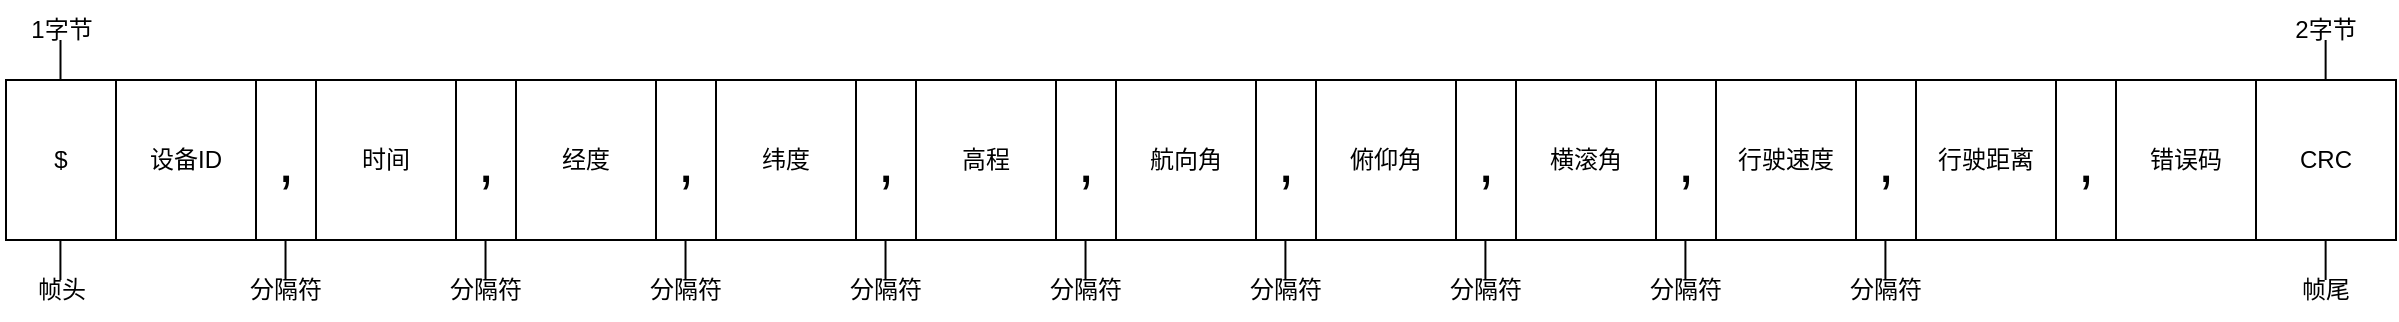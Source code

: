 <mxfile version="24.6.4" type="github">
  <diagram name="第 1 页" id="h4iiI1h9H1woldRgEM1Y">
    <mxGraphModel dx="1764" dy="1140" grid="1" gridSize="10" guides="1" tooltips="1" connect="1" arrows="1" fold="1" page="1" pageScale="1" pageWidth="1654" pageHeight="1169" math="0" shadow="0">
      <root>
        <mxCell id="0" />
        <mxCell id="1" parent="0" />
        <mxCell id="Qd0CcySC9wJVUX0zvVi2-1" value="" style="rounded=0;whiteSpace=wrap;html=1;" vertex="1" parent="1">
          <mxGeometry x="25" y="280" width="1195" height="80" as="geometry" />
        </mxCell>
        <mxCell id="Qd0CcySC9wJVUX0zvVi2-2" value="$" style="rounded=0;whiteSpace=wrap;html=1;" vertex="1" parent="1">
          <mxGeometry x="25" y="280" width="55" height="80" as="geometry" />
        </mxCell>
        <mxCell id="Qd0CcySC9wJVUX0zvVi2-3" value="设备ID" style="rounded=0;whiteSpace=wrap;html=1;" vertex="1" parent="1">
          <mxGeometry x="80" y="280" width="70" height="80" as="geometry" />
        </mxCell>
        <mxCell id="Qd0CcySC9wJVUX0zvVi2-5" value="&lt;font style=&quot;font-size: 30px;&quot;&gt;,&lt;/font&gt;" style="rounded=0;whiteSpace=wrap;html=1;" vertex="1" parent="1">
          <mxGeometry x="150" y="280" width="30" height="80" as="geometry" />
        </mxCell>
        <mxCell id="Qd0CcySC9wJVUX0zvVi2-7" value="时间" style="rounded=0;whiteSpace=wrap;html=1;" vertex="1" parent="1">
          <mxGeometry x="180" y="280" width="70" height="80" as="geometry" />
        </mxCell>
        <mxCell id="Qd0CcySC9wJVUX0zvVi2-8" value="经度" style="rounded=0;whiteSpace=wrap;html=1;" vertex="1" parent="1">
          <mxGeometry x="280" y="280" width="70" height="80" as="geometry" />
        </mxCell>
        <mxCell id="Qd0CcySC9wJVUX0zvVi2-9" value="&lt;font style=&quot;font-size: 30px;&quot;&gt;,&lt;/font&gt;" style="rounded=0;whiteSpace=wrap;html=1;" vertex="1" parent="1">
          <mxGeometry x="250" y="280" width="30" height="80" as="geometry" />
        </mxCell>
        <mxCell id="Qd0CcySC9wJVUX0zvVi2-10" value="&lt;font style=&quot;font-size: 30px;&quot;&gt;,&lt;/font&gt;" style="rounded=0;whiteSpace=wrap;html=1;" vertex="1" parent="1">
          <mxGeometry x="350" y="280" width="30" height="80" as="geometry" />
        </mxCell>
        <mxCell id="Qd0CcySC9wJVUX0zvVi2-11" value="纬度" style="rounded=0;whiteSpace=wrap;html=1;" vertex="1" parent="1">
          <mxGeometry x="380" y="280" width="70" height="80" as="geometry" />
        </mxCell>
        <mxCell id="Qd0CcySC9wJVUX0zvVi2-12" value="&lt;font style=&quot;font-size: 30px;&quot;&gt;,&lt;/font&gt;" style="rounded=0;whiteSpace=wrap;html=1;" vertex="1" parent="1">
          <mxGeometry x="450" y="280" width="30" height="80" as="geometry" />
        </mxCell>
        <mxCell id="Qd0CcySC9wJVUX0zvVi2-13" value="高程" style="rounded=0;whiteSpace=wrap;html=1;" vertex="1" parent="1">
          <mxGeometry x="480" y="280" width="70" height="80" as="geometry" />
        </mxCell>
        <mxCell id="Qd0CcySC9wJVUX0zvVi2-14" value="&lt;font style=&quot;font-size: 30px;&quot;&gt;,&lt;/font&gt;" style="rounded=0;whiteSpace=wrap;html=1;" vertex="1" parent="1">
          <mxGeometry x="550" y="280" width="30" height="80" as="geometry" />
        </mxCell>
        <mxCell id="Qd0CcySC9wJVUX0zvVi2-15" value="航向角" style="rounded=0;whiteSpace=wrap;html=1;" vertex="1" parent="1">
          <mxGeometry x="580" y="280" width="70" height="80" as="geometry" />
        </mxCell>
        <mxCell id="Qd0CcySC9wJVUX0zvVi2-16" value="&lt;font style=&quot;font-size: 30px;&quot;&gt;,&lt;/font&gt;" style="rounded=0;whiteSpace=wrap;html=1;" vertex="1" parent="1">
          <mxGeometry x="650" y="280" width="30" height="80" as="geometry" />
        </mxCell>
        <mxCell id="Qd0CcySC9wJVUX0zvVi2-17" value="俯仰角" style="rounded=0;whiteSpace=wrap;html=1;" vertex="1" parent="1">
          <mxGeometry x="680" y="280" width="70" height="80" as="geometry" />
        </mxCell>
        <mxCell id="Qd0CcySC9wJVUX0zvVi2-18" value="横滚角" style="rounded=0;whiteSpace=wrap;html=1;" vertex="1" parent="1">
          <mxGeometry x="780" y="280" width="70" height="80" as="geometry" />
        </mxCell>
        <mxCell id="Qd0CcySC9wJVUX0zvVi2-19" value="&lt;font style=&quot;font-size: 30px;&quot;&gt;,&lt;/font&gt;" style="rounded=0;whiteSpace=wrap;html=1;" vertex="1" parent="1">
          <mxGeometry x="750" y="280" width="30" height="80" as="geometry" />
        </mxCell>
        <mxCell id="Qd0CcySC9wJVUX0zvVi2-20" value="&lt;font style=&quot;font-size: 30px;&quot;&gt;,&lt;/font&gt;" style="rounded=0;whiteSpace=wrap;html=1;" vertex="1" parent="1">
          <mxGeometry x="850" y="280" width="30" height="80" as="geometry" />
        </mxCell>
        <mxCell id="Qd0CcySC9wJVUX0zvVi2-21" value="行驶速度" style="rounded=0;whiteSpace=wrap;html=1;" vertex="1" parent="1">
          <mxGeometry x="880" y="280" width="70" height="80" as="geometry" />
        </mxCell>
        <mxCell id="Qd0CcySC9wJVUX0zvVi2-22" value="&lt;font style=&quot;font-size: 30px;&quot;&gt;,&lt;/font&gt;" style="rounded=0;whiteSpace=wrap;html=1;" vertex="1" parent="1">
          <mxGeometry x="950" y="280" width="30" height="80" as="geometry" />
        </mxCell>
        <mxCell id="Qd0CcySC9wJVUX0zvVi2-24" value="错误码" style="rounded=0;whiteSpace=wrap;html=1;" vertex="1" parent="1">
          <mxGeometry x="1080" y="280" width="70" height="80" as="geometry" />
        </mxCell>
        <mxCell id="Qd0CcySC9wJVUX0zvVi2-25" value="CRC" style="rounded=0;whiteSpace=wrap;html=1;" vertex="1" parent="1">
          <mxGeometry x="1150" y="280" width="70" height="80" as="geometry" />
        </mxCell>
        <mxCell id="Qd0CcySC9wJVUX0zvVi2-26" value="" style="endArrow=none;html=1;rounded=0;" edge="1" parent="1">
          <mxGeometry width="50" height="50" relative="1" as="geometry">
            <mxPoint x="52.25" y="260" as="sourcePoint" />
            <mxPoint x="52.25" y="280" as="targetPoint" />
          </mxGeometry>
        </mxCell>
        <mxCell id="Qd0CcySC9wJVUX0zvVi2-28" value="" style="endArrow=none;html=1;rounded=0;" edge="1" parent="1">
          <mxGeometry width="50" height="50" relative="1" as="geometry">
            <mxPoint x="52.21" y="360" as="sourcePoint" />
            <mxPoint x="52.21" y="380" as="targetPoint" />
          </mxGeometry>
        </mxCell>
        <mxCell id="Qd0CcySC9wJVUX0zvVi2-31" value="" style="endArrow=none;html=1;rounded=0;" edge="1" parent="1">
          <mxGeometry width="50" height="50" relative="1" as="geometry">
            <mxPoint x="164.76" y="360" as="sourcePoint" />
            <mxPoint x="164.76" y="380" as="targetPoint" />
          </mxGeometry>
        </mxCell>
        <mxCell id="Qd0CcySC9wJVUX0zvVi2-32" value="" style="endArrow=none;html=1;rounded=0;" edge="1" parent="1">
          <mxGeometry width="50" height="50" relative="1" as="geometry">
            <mxPoint x="264.76" y="360" as="sourcePoint" />
            <mxPoint x="264.76" y="380" as="targetPoint" />
          </mxGeometry>
        </mxCell>
        <mxCell id="Qd0CcySC9wJVUX0zvVi2-33" value="" style="endArrow=none;html=1;rounded=0;" edge="1" parent="1">
          <mxGeometry width="50" height="50" relative="1" as="geometry">
            <mxPoint x="364.76" y="360" as="sourcePoint" />
            <mxPoint x="364.76" y="380" as="targetPoint" />
          </mxGeometry>
        </mxCell>
        <mxCell id="Qd0CcySC9wJVUX0zvVi2-34" value="" style="endArrow=none;html=1;rounded=0;" edge="1" parent="1">
          <mxGeometry width="50" height="50" relative="1" as="geometry">
            <mxPoint x="464.76" y="360" as="sourcePoint" />
            <mxPoint x="464.76" y="380" as="targetPoint" />
          </mxGeometry>
        </mxCell>
        <mxCell id="Qd0CcySC9wJVUX0zvVi2-35" value="" style="endArrow=none;html=1;rounded=0;" edge="1" parent="1">
          <mxGeometry width="50" height="50" relative="1" as="geometry">
            <mxPoint x="564.76" y="360" as="sourcePoint" />
            <mxPoint x="564.76" y="380" as="targetPoint" />
          </mxGeometry>
        </mxCell>
        <mxCell id="Qd0CcySC9wJVUX0zvVi2-36" value="" style="endArrow=none;html=1;rounded=0;" edge="1" parent="1">
          <mxGeometry width="50" height="50" relative="1" as="geometry">
            <mxPoint x="664.71" y="360" as="sourcePoint" />
            <mxPoint x="664.71" y="380" as="targetPoint" />
          </mxGeometry>
        </mxCell>
        <mxCell id="Qd0CcySC9wJVUX0zvVi2-37" value="" style="endArrow=none;html=1;rounded=0;" edge="1" parent="1">
          <mxGeometry width="50" height="50" relative="1" as="geometry">
            <mxPoint x="764.71" y="360" as="sourcePoint" />
            <mxPoint x="764.71" y="380" as="targetPoint" />
          </mxGeometry>
        </mxCell>
        <mxCell id="Qd0CcySC9wJVUX0zvVi2-38" value="" style="endArrow=none;html=1;rounded=0;" edge="1" parent="1">
          <mxGeometry width="50" height="50" relative="1" as="geometry">
            <mxPoint x="864.71" y="360" as="sourcePoint" />
            <mxPoint x="864.71" y="380" as="targetPoint" />
          </mxGeometry>
        </mxCell>
        <mxCell id="Qd0CcySC9wJVUX0zvVi2-39" value="" style="endArrow=none;html=1;rounded=0;" edge="1" parent="1">
          <mxGeometry width="50" height="50" relative="1" as="geometry">
            <mxPoint x="964.71" y="360" as="sourcePoint" />
            <mxPoint x="964.71" y="380" as="targetPoint" />
          </mxGeometry>
        </mxCell>
        <mxCell id="Qd0CcySC9wJVUX0zvVi2-40" value="帧头" style="text;html=1;align=center;verticalAlign=middle;whiteSpace=wrap;rounded=0;" vertex="1" parent="1">
          <mxGeometry x="22.5" y="370" width="60" height="30" as="geometry" />
        </mxCell>
        <mxCell id="Qd0CcySC9wJVUX0zvVi2-42" value="分隔符" style="text;html=1;align=center;verticalAlign=middle;whiteSpace=wrap;rounded=0;" vertex="1" parent="1">
          <mxGeometry x="135" y="370" width="60" height="30" as="geometry" />
        </mxCell>
        <mxCell id="Qd0CcySC9wJVUX0zvVi2-43" value="分隔符" style="text;html=1;align=center;verticalAlign=middle;whiteSpace=wrap;rounded=0;" vertex="1" parent="1">
          <mxGeometry x="235" y="370" width="60" height="30" as="geometry" />
        </mxCell>
        <mxCell id="Qd0CcySC9wJVUX0zvVi2-44" value="分隔符" style="text;html=1;align=center;verticalAlign=middle;whiteSpace=wrap;rounded=0;" vertex="1" parent="1">
          <mxGeometry x="335" y="370" width="60" height="30" as="geometry" />
        </mxCell>
        <mxCell id="Qd0CcySC9wJVUX0zvVi2-45" value="分隔符" style="text;html=1;align=center;verticalAlign=middle;whiteSpace=wrap;rounded=0;" vertex="1" parent="1">
          <mxGeometry x="435" y="370" width="60" height="30" as="geometry" />
        </mxCell>
        <mxCell id="Qd0CcySC9wJVUX0zvVi2-46" value="分隔符" style="text;html=1;align=center;verticalAlign=middle;whiteSpace=wrap;rounded=0;" vertex="1" parent="1">
          <mxGeometry x="535" y="370" width="60" height="30" as="geometry" />
        </mxCell>
        <mxCell id="Qd0CcySC9wJVUX0zvVi2-47" value="分隔符" style="text;html=1;align=center;verticalAlign=middle;whiteSpace=wrap;rounded=0;" vertex="1" parent="1">
          <mxGeometry x="635" y="370" width="60" height="30" as="geometry" />
        </mxCell>
        <mxCell id="Qd0CcySC9wJVUX0zvVi2-48" value="分隔符" style="text;html=1;align=center;verticalAlign=middle;whiteSpace=wrap;rounded=0;" vertex="1" parent="1">
          <mxGeometry x="735" y="370" width="60" height="30" as="geometry" />
        </mxCell>
        <mxCell id="Qd0CcySC9wJVUX0zvVi2-49" value="分隔符" style="text;html=1;align=center;verticalAlign=middle;whiteSpace=wrap;rounded=0;" vertex="1" parent="1">
          <mxGeometry x="835" y="370" width="60" height="30" as="geometry" />
        </mxCell>
        <mxCell id="Qd0CcySC9wJVUX0zvVi2-50" value="分隔符" style="text;html=1;align=center;verticalAlign=middle;whiteSpace=wrap;rounded=0;" vertex="1" parent="1">
          <mxGeometry x="935" y="370" width="60" height="30" as="geometry" />
        </mxCell>
        <mxCell id="Qd0CcySC9wJVUX0zvVi2-51" value="帧尾" style="text;html=1;align=center;verticalAlign=middle;whiteSpace=wrap;rounded=0;" vertex="1" parent="1">
          <mxGeometry x="1155" y="370" width="60" height="30" as="geometry" />
        </mxCell>
        <mxCell id="Qd0CcySC9wJVUX0zvVi2-52" value="" style="endArrow=none;html=1;rounded=0;" edge="1" parent="1">
          <mxGeometry width="50" height="50" relative="1" as="geometry">
            <mxPoint x="1184.81" y="360" as="sourcePoint" />
            <mxPoint x="1184.81" y="380" as="targetPoint" />
          </mxGeometry>
        </mxCell>
        <mxCell id="Qd0CcySC9wJVUX0zvVi2-54" value="1字节" style="text;html=1;align=center;verticalAlign=middle;whiteSpace=wrap;rounded=0;" vertex="1" parent="1">
          <mxGeometry x="22.5" y="240" width="60" height="30" as="geometry" />
        </mxCell>
        <mxCell id="Qd0CcySC9wJVUX0zvVi2-55" value="2字节" style="text;html=1;align=center;verticalAlign=middle;whiteSpace=wrap;rounded=0;" vertex="1" parent="1">
          <mxGeometry x="1155" y="240" width="60" height="30" as="geometry" />
        </mxCell>
        <mxCell id="Qd0CcySC9wJVUX0zvVi2-57" value="" style="endArrow=none;html=1;rounded=0;" edge="1" parent="1">
          <mxGeometry width="50" height="50" relative="1" as="geometry">
            <mxPoint x="1184.81" y="260" as="sourcePoint" />
            <mxPoint x="1184.81" y="280" as="targetPoint" />
          </mxGeometry>
        </mxCell>
        <mxCell id="Qd0CcySC9wJVUX0zvVi2-58" value="行驶距离" style="rounded=0;whiteSpace=wrap;html=1;" vertex="1" parent="1">
          <mxGeometry x="980" y="280" width="70" height="80" as="geometry" />
        </mxCell>
        <mxCell id="Qd0CcySC9wJVUX0zvVi2-59" value="&lt;font style=&quot;font-size: 30px;&quot;&gt;,&lt;/font&gt;" style="rounded=0;whiteSpace=wrap;html=1;" vertex="1" parent="1">
          <mxGeometry x="1050" y="280" width="30" height="80" as="geometry" />
        </mxCell>
      </root>
    </mxGraphModel>
  </diagram>
</mxfile>
